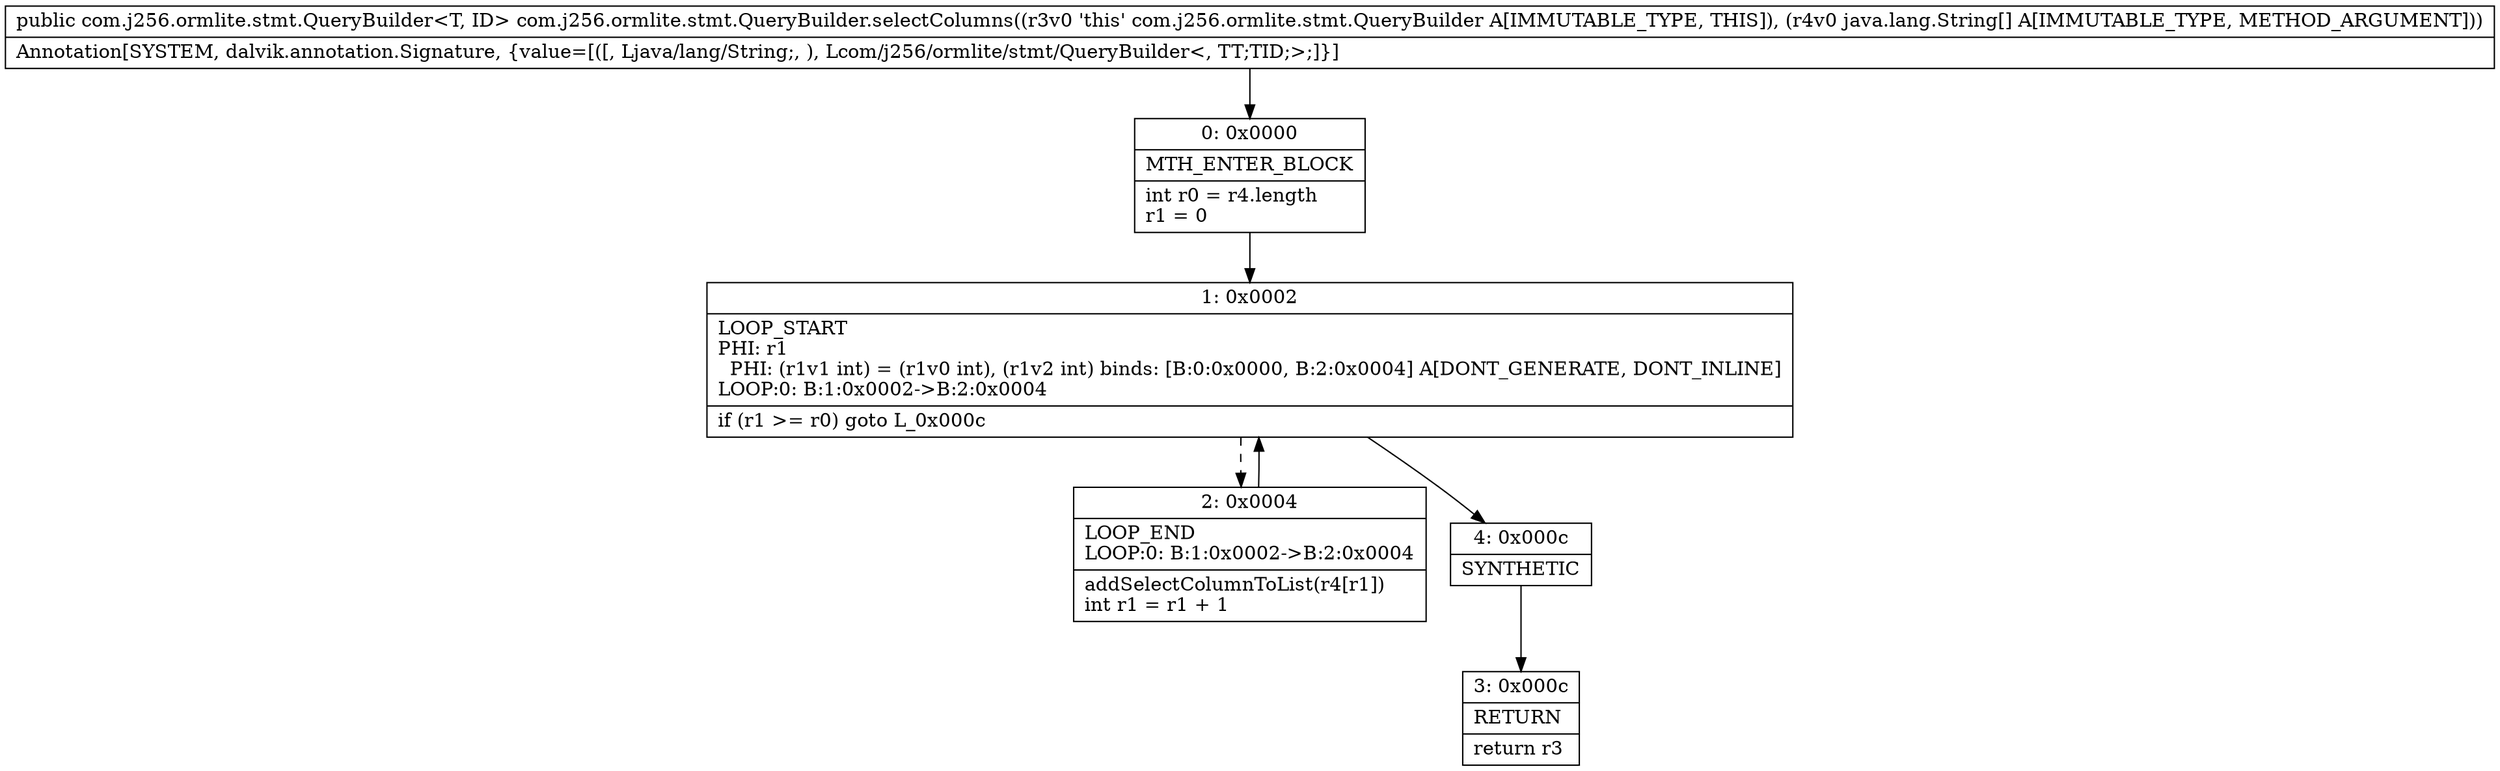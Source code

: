 digraph "CFG forcom.j256.ormlite.stmt.QueryBuilder.selectColumns([Ljava\/lang\/String;)Lcom\/j256\/ormlite\/stmt\/QueryBuilder;" {
Node_0 [shape=record,label="{0\:\ 0x0000|MTH_ENTER_BLOCK\l|int r0 = r4.length\lr1 = 0\l}"];
Node_1 [shape=record,label="{1\:\ 0x0002|LOOP_START\lPHI: r1 \l  PHI: (r1v1 int) = (r1v0 int), (r1v2 int) binds: [B:0:0x0000, B:2:0x0004] A[DONT_GENERATE, DONT_INLINE]\lLOOP:0: B:1:0x0002\-\>B:2:0x0004\l|if (r1 \>= r0) goto L_0x000c\l}"];
Node_2 [shape=record,label="{2\:\ 0x0004|LOOP_END\lLOOP:0: B:1:0x0002\-\>B:2:0x0004\l|addSelectColumnToList(r4[r1])\lint r1 = r1 + 1\l}"];
Node_3 [shape=record,label="{3\:\ 0x000c|RETURN\l|return r3\l}"];
Node_4 [shape=record,label="{4\:\ 0x000c|SYNTHETIC\l}"];
MethodNode[shape=record,label="{public com.j256.ormlite.stmt.QueryBuilder\<T, ID\> com.j256.ormlite.stmt.QueryBuilder.selectColumns((r3v0 'this' com.j256.ormlite.stmt.QueryBuilder A[IMMUTABLE_TYPE, THIS]), (r4v0 java.lang.String[] A[IMMUTABLE_TYPE, METHOD_ARGUMENT]))  | Annotation[SYSTEM, dalvik.annotation.Signature, \{value=[([, Ljava\/lang\/String;, ), Lcom\/j256\/ormlite\/stmt\/QueryBuilder\<, TT;TID;\>;]\}]\l}"];
MethodNode -> Node_0;
Node_0 -> Node_1;
Node_1 -> Node_2[style=dashed];
Node_1 -> Node_4;
Node_2 -> Node_1;
Node_4 -> Node_3;
}


